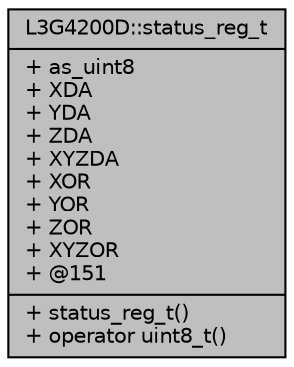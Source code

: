 digraph "L3G4200D::status_reg_t"
{
  edge [fontname="Helvetica",fontsize="10",labelfontname="Helvetica",labelfontsize="10"];
  node [fontname="Helvetica",fontsize="10",shape=record];
  Node1 [label="{L3G4200D::status_reg_t\n|+ as_uint8\l+ XDA\l+ YDA\l+ ZDA\l+ XYZDA\l+ XOR\l+ YOR\l+ ZOR\l+ XYZOR\l+ @151\l|+ status_reg_t()\l+ operator uint8_t()\l}",height=0.2,width=0.4,color="black", fillcolor="grey75", style="filled", fontcolor="black"];
}
